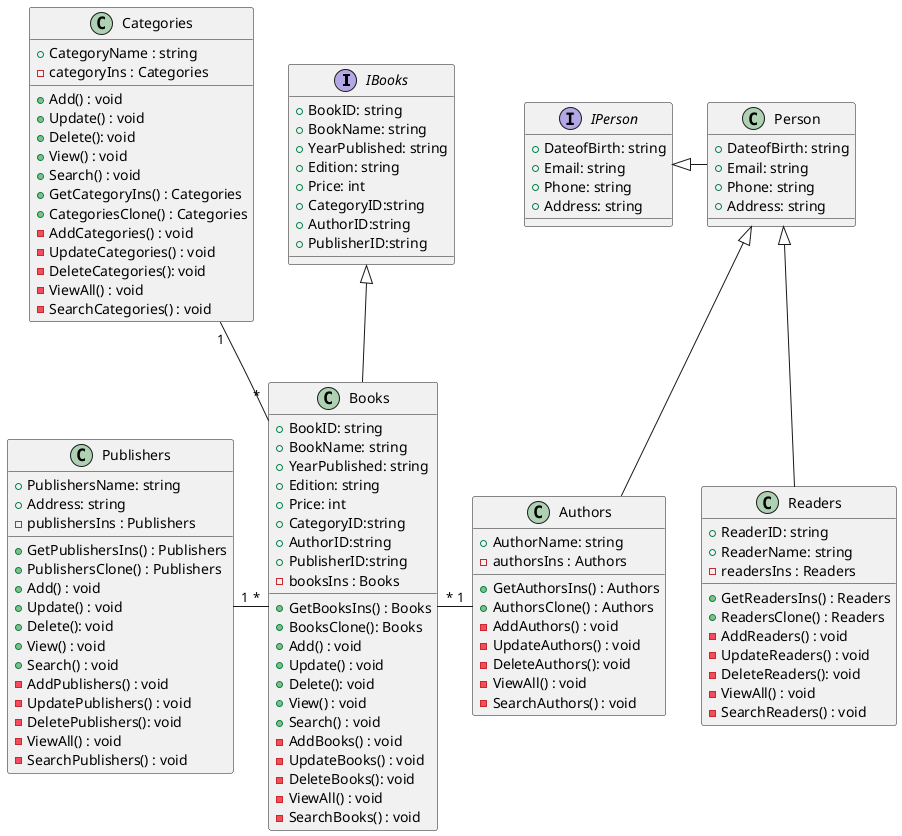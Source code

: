 ﻿@startuml
interface IBooks{
	+ BookID: string
	+ BookName: string
	+ YearPublished: string
	+ Edition: string
	+ Price: int
	+ CategoryID:string
	+ AuthorID:string
	+ PublisherID:string
}

class Books{
	+ BookID: string
	+ BookName: string
	+ YearPublished: string
	+ Edition: string
	+ Price: int
	+ CategoryID:string
	+ AuthorID:string
	+ PublisherID:string
	- booksIns : Books
    + GetBooksIns() : Books
	+ BooksClone(): Books
	+ Add() : void
	+ Update() : void
	+ Delete(): void
	+ View() : void
	+ Search() : void
	- AddBooks() : void
	- UpdateBooks() : void
	- DeleteBooks(): void
	- ViewAll() : void
	- SearchBooks() : void
}

class Categories{
	+ CategoryName : string
	+ Add() : void
	+ Update() : void
	+ Delete(): void
	+ View() : void
	+ Search() : void
	- categoryIns : Categories
    + GetCategoryIns() : Categories
    + CategoriesClone() : Categories
	- AddCategories() : void
	- UpdateCategories() : void
	- DeleteCategories(): void
	- ViewAll() : void
	- SearchCategories() : void
}

class Publishers{
	+ PublishersName: string
	+ Address: string
	- publishersIns : Publishers
    + GetPublishersIns() : Publishers
    + PublishersClone() : Publishers
	+ Add() : void
	+ Update() : void
	+ Delete(): void
	+ View() : void
	+ Search() : void
	- AddPublishers() : void
	- UpdatePublishers() : void
	- DeletePublishers(): void
	- ViewAll() : void
	- SearchPublishers() : void
}

interface IPerson{
	+ DateofBirth: string
	+ Email: string
	+ Phone: string
	+ Address: string
}
class Person{
	+ DateofBirth: string
	+ Email: string
	+ Phone: string
	+ Address: string
}

class Readers{
	+ ReaderID: string
	+ ReaderName: string
	- readersIns : Readers
    + GetReadersIns() : Readers
    + ReadersClone() : Readers
	- AddReaders() : void
	- UpdateReaders() : void
	- DeleteReaders(): void
	- ViewAll() : void
	- SearchReaders() : void
}
class Authors{
	+ AuthorName: string
	- authorsIns : Authors
    + GetAuthorsIns() : Authors
    + AuthorsClone() : Authors
	- AddAuthors() : void
	- UpdateAuthors() : void
	- DeleteAuthors(): void
	- ViewAll() : void
	- SearchAuthors() : void
}

IBooks <|-- Books
Books "*" -up- "1" Categories
Books "*" -left-- "1" Publishers
Person <|-- Readers
IPerson <|-right- Person

Person <|-- Authors
Books "*" -right-- "1" Authors

@enduml